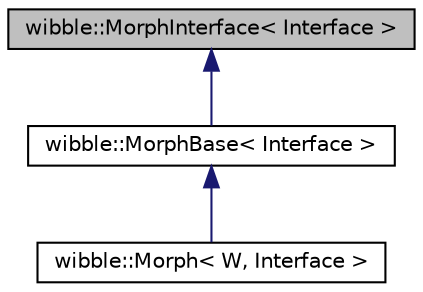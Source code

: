 digraph G
{
  edge [fontname="Helvetica",fontsize="10",labelfontname="Helvetica",labelfontsize="10"];
  node [fontname="Helvetica",fontsize="10",shape=record];
  Node1 [label="wibble::MorphInterface\< Interface \>",height=0.2,width=0.4,color="black", fillcolor="grey75", style="filled" fontcolor="black"];
  Node1 -> Node2 [dir="back",color="midnightblue",fontsize="10",style="solid",fontname="Helvetica"];
  Node2 [label="wibble::MorphBase\< Interface \>",height=0.2,width=0.4,color="black", fillcolor="white", style="filled",URL="$structwibble_1_1MorphBase.html"];
  Node2 -> Node3 [dir="back",color="midnightblue",fontsize="10",style="solid",fontname="Helvetica"];
  Node3 [label="wibble::Morph\< W, Interface \>",height=0.2,width=0.4,color="black", fillcolor="white", style="filled",URL="$structwibble_1_1Morph.html"];
}
